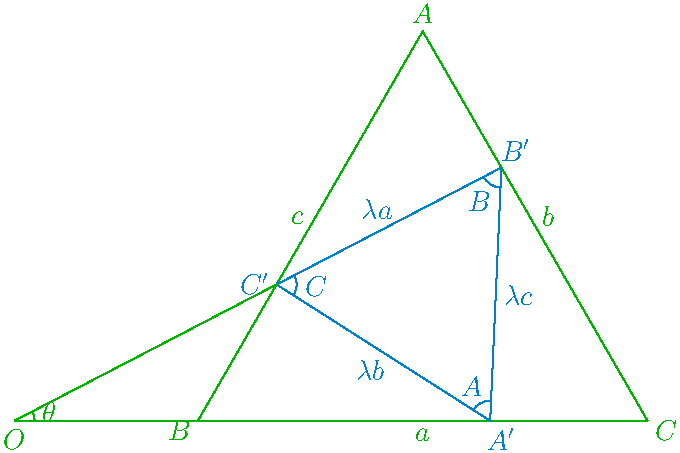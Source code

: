 settings.outformat = "png";
defaultpen(fontsize(14pt));
import geometry;

size(12cm);

pair a = (0, 3.464);
pair b = (-2, 0);
pair c = (2, 0);

triangle t = triangle(a, b, c);
show(t, 0.7*green);
pair aa = (0.6, 0);
pair bb = (.7, 2.252);
pair cc = (-1.3, 1.212);
show(triangle(aa, bb, cc), LA="$A'$", LB="$B'$", LC="$C'$", La="$\lambda a$", Lb="$\lambda b$", Lc="$\lambda c$", 0.5*green+0.8*blue);
pair p = intersectionpoint(line(b, c), line(bb, cc));
draw(b -- p, 0.7*green);
draw(cc -- p, 0.7*green);
markangle("$\theta$", radius=10, b, p, cc, 0.7*green);
label("$O$", p, align=S, 0.7*green);
markangle("$A$", radius=10, bb, aa, cc, 0.5*green+0.8*blue);
markangle("$B$", radius=10, cc, bb, aa, 0.5*green+0.8*blue);
markangle("$C$", radius=10, aa, cc, bb, 0.5*green+0.8*blue);
